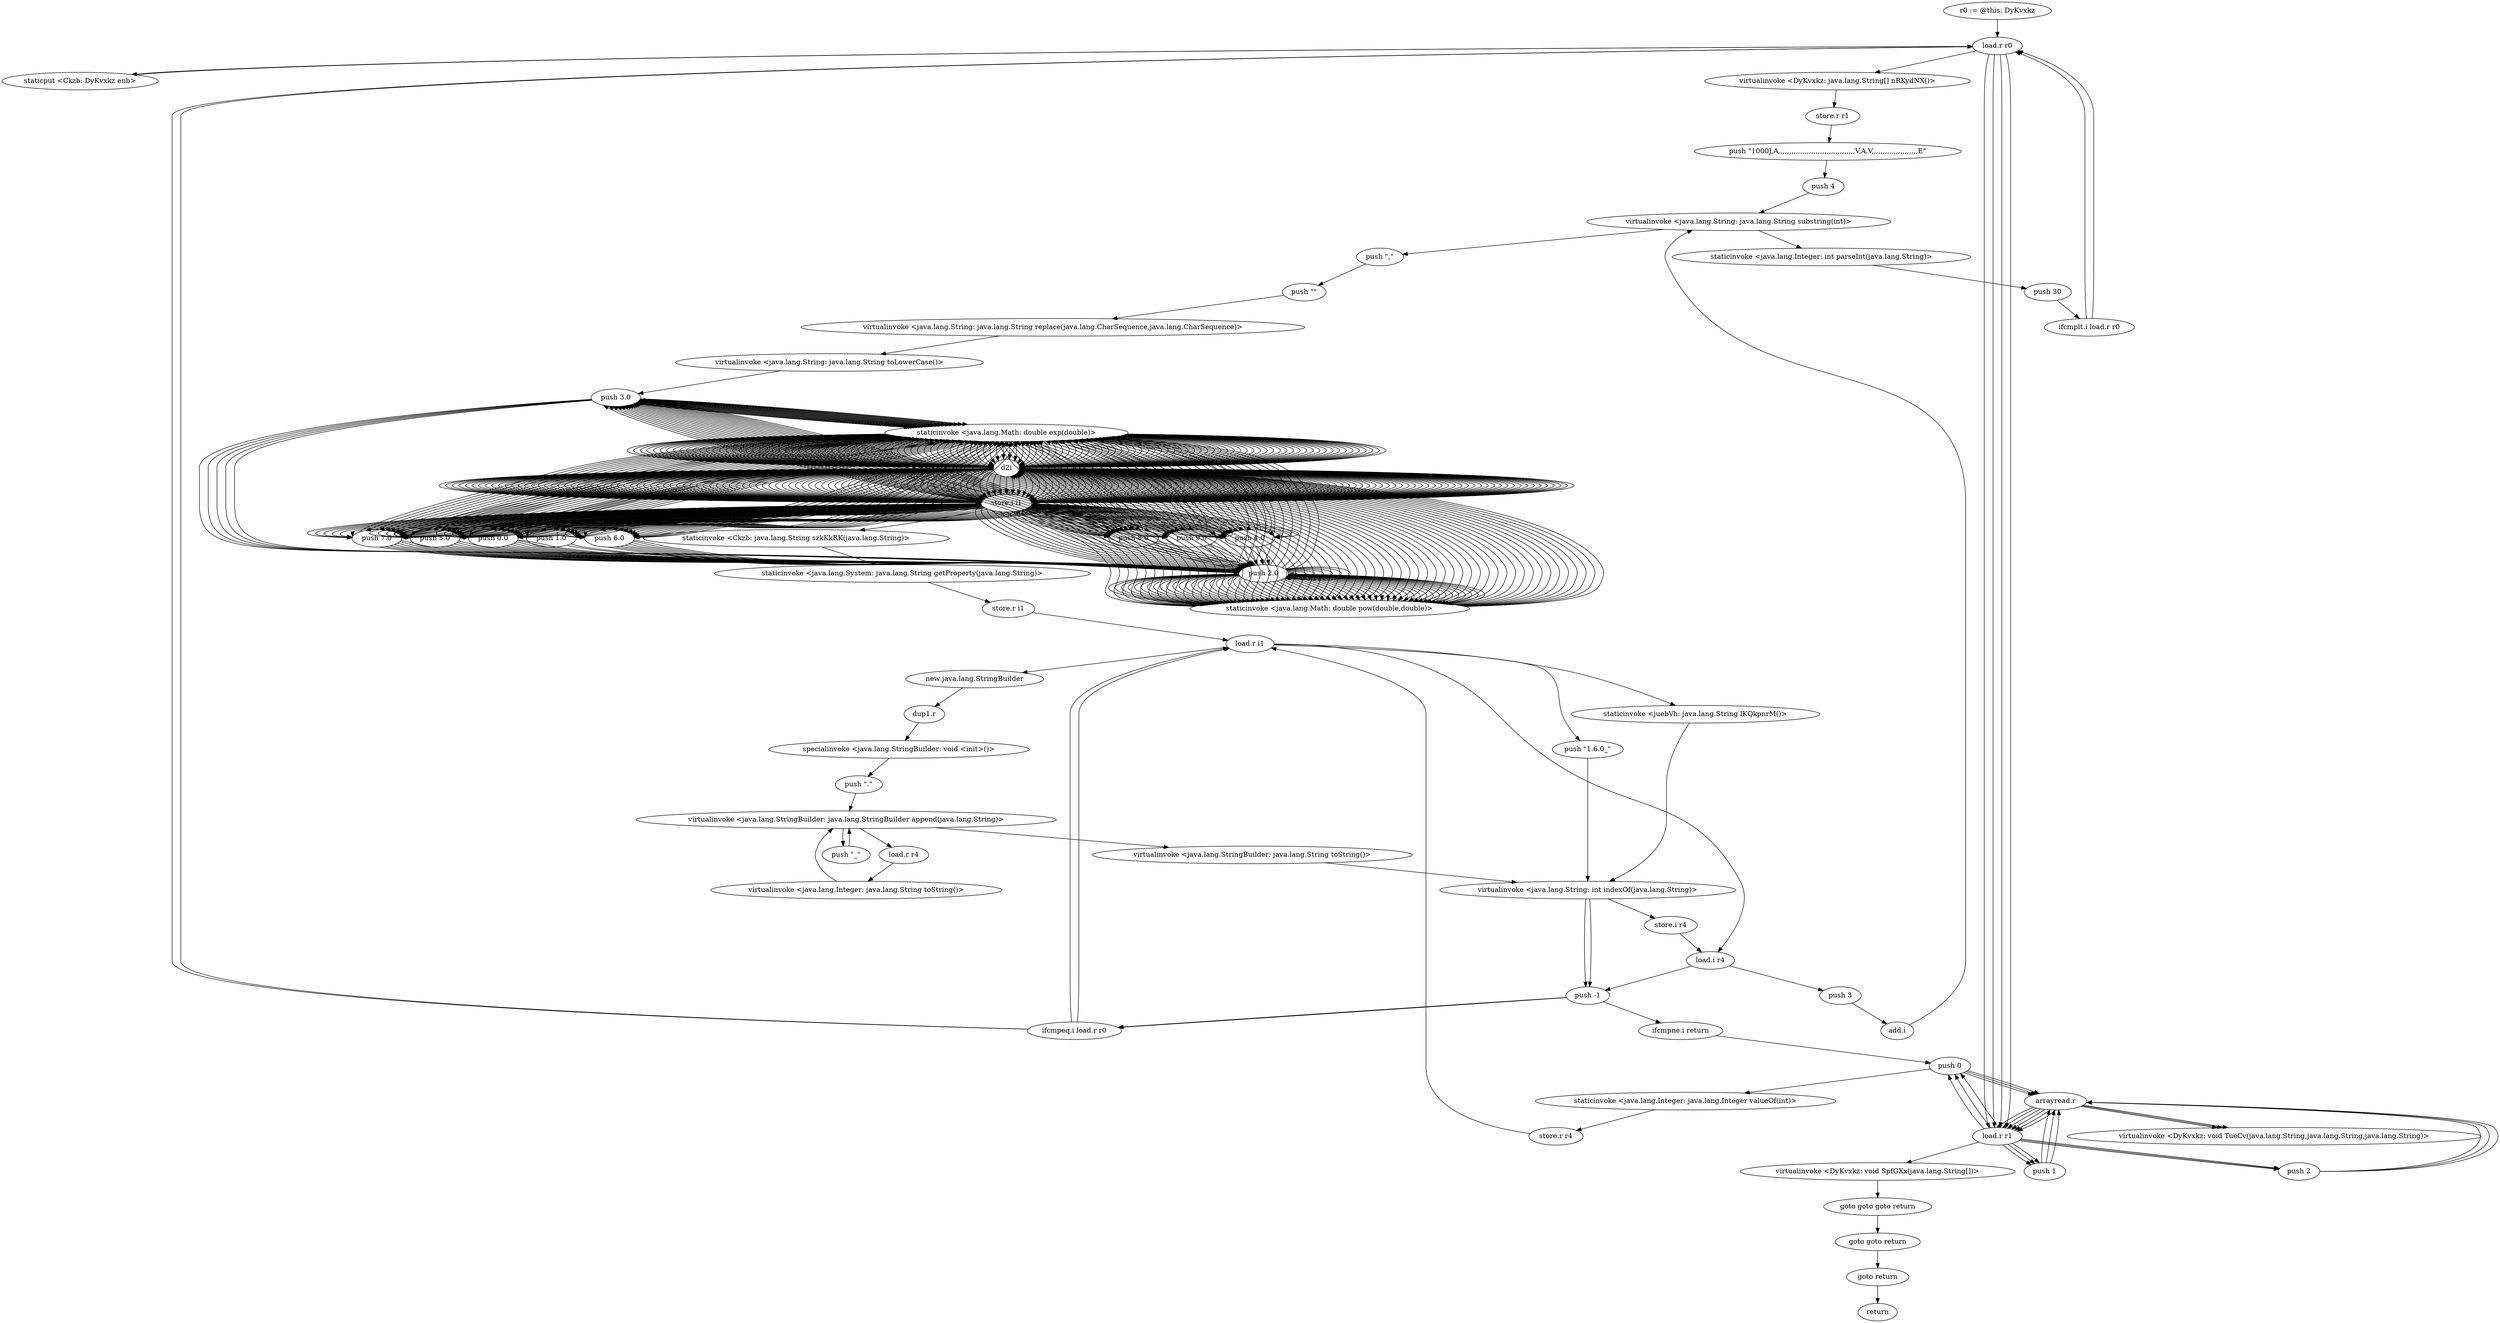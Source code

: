 digraph "" {
    "r0 := @this: DyKvxkz"
    "load.r r0"
    "r0 := @this: DyKvxkz"->"load.r r0";
    "staticput <Ckzb: DyKvxkz enb>"
    "load.r r0"->"staticput <Ckzb: DyKvxkz enb>";
    "staticput <Ckzb: DyKvxkz enb>"->"load.r r0";
    "virtualinvoke <DyKvxkz: java.lang.String[] nRKydNX()>"
    "load.r r0"->"virtualinvoke <DyKvxkz: java.lang.String[] nRKydNX()>";
    "store.r r1"
    "virtualinvoke <DyKvxkz: java.lang.String[] nRKydNX()>"->"store.r r1";
    "push \"1000J,A,,,,,,,,,,,,,,,,,,,,,,,,,,,,,,,,,,,V,A.V,,,,,,,,,,,,,,,,,,,,,E\""
    "store.r r1"->"push \"1000J,A,,,,,,,,,,,,,,,,,,,,,,,,,,,,,,,,,,,V,A.V,,,,,,,,,,,,,,,,,,,,,E\"";
    "push 4"
    "push \"1000J,A,,,,,,,,,,,,,,,,,,,,,,,,,,,,,,,,,,,V,A.V,,,,,,,,,,,,,,,,,,,,,E\""->"push 4";
    "virtualinvoke <java.lang.String: java.lang.String substring(int)>"
    "push 4"->"virtualinvoke <java.lang.String: java.lang.String substring(int)>";
    "push \",\""
    "virtualinvoke <java.lang.String: java.lang.String substring(int)>"->"push \",\"";
    "push \"\""
    "push \",\""->"push \"\"";
    "virtualinvoke <java.lang.String: java.lang.String replace(java.lang.CharSequence,java.lang.CharSequence)>"
    "push \"\""->"virtualinvoke <java.lang.String: java.lang.String replace(java.lang.CharSequence,java.lang.CharSequence)>";
    "virtualinvoke <java.lang.String: java.lang.String toLowerCase()>"
    "virtualinvoke <java.lang.String: java.lang.String replace(java.lang.CharSequence,java.lang.CharSequence)>"->"virtualinvoke <java.lang.String: java.lang.String toLowerCase()>";
    "push 3.0"
    "virtualinvoke <java.lang.String: java.lang.String toLowerCase()>"->"push 3.0";
    "staticinvoke <java.lang.Math: double exp(double)>"
    "push 3.0"->"staticinvoke <java.lang.Math: double exp(double)>";
    "d2i"
    "staticinvoke <java.lang.Math: double exp(double)>"->"d2i";
    "store.i i1"
    "d2i"->"store.i i1";
    "push 9.0"
    "store.i i1"->"push 9.0";
    "push 2.0"
    "push 9.0"->"push 2.0";
    "staticinvoke <java.lang.Math: double pow(double,double)>"
    "push 2.0"->"staticinvoke <java.lang.Math: double pow(double,double)>";
    "staticinvoke <java.lang.Math: double pow(double,double)>"->"d2i";
    "d2i"->"store.i i1";
    "store.i i1"->"push 2.0";
    "push 2.0"->"staticinvoke <java.lang.Math: double exp(double)>";
    "staticinvoke <java.lang.Math: double exp(double)>"->"d2i";
    "d2i"->"store.i i1";
    "store.i i1"->"push 9.0";
    "push 9.0"->"staticinvoke <java.lang.Math: double exp(double)>";
    "staticinvoke <java.lang.Math: double exp(double)>"->"d2i";
    "d2i"->"store.i i1";
    "push 4.0"
    "store.i i1"->"push 4.0";
    "push 4.0"->"push 2.0";
    "push 2.0"->"staticinvoke <java.lang.Math: double pow(double,double)>";
    "staticinvoke <java.lang.Math: double pow(double,double)>"->"d2i";
    "d2i"->"store.i i1";
    "push 7.0"
    "store.i i1"->"push 7.0";
    "push 7.0"->"staticinvoke <java.lang.Math: double exp(double)>";
    "staticinvoke <java.lang.Math: double exp(double)>"->"d2i";
    "d2i"->"store.i i1";
    "store.i i1"->"push 4.0";
    "push 4.0"->"push 2.0";
    "push 2.0"->"staticinvoke <java.lang.Math: double pow(double,double)>";
    "staticinvoke <java.lang.Math: double pow(double,double)>"->"d2i";
    "d2i"->"store.i i1";
    "push 5.0"
    "store.i i1"->"push 5.0";
    "push 5.0"->"staticinvoke <java.lang.Math: double exp(double)>";
    "staticinvoke <java.lang.Math: double exp(double)>"->"d2i";
    "d2i"->"store.i i1";
    "store.i i1"->"push 9.0";
    "push 9.0"->"push 2.0";
    "push 2.0"->"staticinvoke <java.lang.Math: double pow(double,double)>";
    "staticinvoke <java.lang.Math: double pow(double,double)>"->"d2i";
    "d2i"->"store.i i1";
    "push 0.0"
    "store.i i1"->"push 0.0";
    "push 0.0"->"staticinvoke <java.lang.Math: double exp(double)>";
    "staticinvoke <java.lang.Math: double exp(double)>"->"d2i";
    "d2i"->"store.i i1";
    "store.i i1"->"push 2.0";
    "push 2.0"->"push 2.0";
    "push 2.0"->"staticinvoke <java.lang.Math: double pow(double,double)>";
    "staticinvoke <java.lang.Math: double pow(double,double)>"->"d2i";
    "d2i"->"store.i i1";
    "store.i i1"->"push 5.0";
    "push 5.0"->"staticinvoke <java.lang.Math: double exp(double)>";
    "staticinvoke <java.lang.Math: double exp(double)>"->"d2i";
    "d2i"->"store.i i1";
    "push 1.0"
    "store.i i1"->"push 1.0";
    "push 1.0"->"staticinvoke <java.lang.Math: double exp(double)>";
    "staticinvoke <java.lang.Math: double exp(double)>"->"d2i";
    "d2i"->"store.i i1";
    "push 6.0"
    "store.i i1"->"push 6.0";
    "push 6.0"->"staticinvoke <java.lang.Math: double exp(double)>";
    "staticinvoke <java.lang.Math: double exp(double)>"->"d2i";
    "d2i"->"store.i i1";
    "store.i i1"->"push 0.0";
    "push 0.0"->"push 2.0";
    "push 2.0"->"staticinvoke <java.lang.Math: double pow(double,double)>";
    "staticinvoke <java.lang.Math: double pow(double,double)>"->"d2i";
    "d2i"->"store.i i1";
    "store.i i1"->"push 2.0";
    "push 2.0"->"staticinvoke <java.lang.Math: double exp(double)>";
    "staticinvoke <java.lang.Math: double exp(double)>"->"d2i";
    "d2i"->"store.i i1";
    "store.i i1"->"push 0.0";
    "push 0.0"->"push 2.0";
    "push 2.0"->"staticinvoke <java.lang.Math: double pow(double,double)>";
    "staticinvoke <java.lang.Math: double pow(double,double)>"->"d2i";
    "d2i"->"store.i i1";
    "store.i i1"->"push 7.0";
    "push 7.0"->"staticinvoke <java.lang.Math: double exp(double)>";
    "staticinvoke <java.lang.Math: double exp(double)>"->"d2i";
    "d2i"->"store.i i1";
    "push 8.0"
    "store.i i1"->"push 8.0";
    "push 8.0"->"push 2.0";
    "push 2.0"->"staticinvoke <java.lang.Math: double pow(double,double)>";
    "staticinvoke <java.lang.Math: double pow(double,double)>"->"d2i";
    "d2i"->"store.i i1";
    "store.i i1"->"push 3.0";
    "push 3.0"->"staticinvoke <java.lang.Math: double exp(double)>";
    "staticinvoke <java.lang.Math: double exp(double)>"->"d2i";
    "d2i"->"store.i i1";
    "store.i i1"->"push 5.0";
    "push 5.0"->"push 2.0";
    "push 2.0"->"staticinvoke <java.lang.Math: double pow(double,double)>";
    "staticinvoke <java.lang.Math: double pow(double,double)>"->"d2i";
    "d2i"->"store.i i1";
    "store.i i1"->"push 3.0";
    "push 3.0"->"staticinvoke <java.lang.Math: double exp(double)>";
    "staticinvoke <java.lang.Math: double exp(double)>"->"d2i";
    "d2i"->"store.i i1";
    "store.i i1"->"push 2.0";
    "push 2.0"->"staticinvoke <java.lang.Math: double exp(double)>";
    "staticinvoke <java.lang.Math: double exp(double)>"->"d2i";
    "d2i"->"store.i i1";
    "store.i i1"->"push 5.0";
    "push 5.0"->"push 2.0";
    "push 2.0"->"staticinvoke <java.lang.Math: double pow(double,double)>";
    "staticinvoke <java.lang.Math: double pow(double,double)>"->"d2i";
    "d2i"->"store.i i1";
    "store.i i1"->"push 7.0";
    "push 7.0"->"staticinvoke <java.lang.Math: double exp(double)>";
    "staticinvoke <java.lang.Math: double exp(double)>"->"d2i";
    "d2i"->"store.i i1";
    "store.i i1"->"push 2.0";
    "push 2.0"->"push 2.0";
    "push 2.0"->"staticinvoke <java.lang.Math: double pow(double,double)>";
    "staticinvoke <java.lang.Math: double pow(double,double)>"->"d2i";
    "d2i"->"store.i i1";
    "store.i i1"->"push 7.0";
    "push 7.0"->"staticinvoke <java.lang.Math: double exp(double)>";
    "staticinvoke <java.lang.Math: double exp(double)>"->"d2i";
    "d2i"->"store.i i1";
    "store.i i1"->"push 9.0";
    "push 9.0"->"staticinvoke <java.lang.Math: double exp(double)>";
    "staticinvoke <java.lang.Math: double exp(double)>"->"d2i";
    "d2i"->"store.i i1";
    "store.i i1"->"push 3.0";
    "push 3.0"->"staticinvoke <java.lang.Math: double exp(double)>";
    "staticinvoke <java.lang.Math: double exp(double)>"->"d2i";
    "d2i"->"store.i i1";
    "store.i i1"->"push 7.0";
    "push 7.0"->"staticinvoke <java.lang.Math: double exp(double)>";
    "staticinvoke <java.lang.Math: double exp(double)>"->"d2i";
    "d2i"->"store.i i1";
    "store.i i1"->"push 2.0";
    "push 2.0"->"push 2.0";
    "push 2.0"->"staticinvoke <java.lang.Math: double pow(double,double)>";
    "staticinvoke <java.lang.Math: double pow(double,double)>"->"d2i";
    "d2i"->"store.i i1";
    "store.i i1"->"push 1.0";
    "push 1.0"->"staticinvoke <java.lang.Math: double exp(double)>";
    "staticinvoke <java.lang.Math: double exp(double)>"->"d2i";
    "d2i"->"store.i i1";
    "store.i i1"->"push 6.0";
    "push 6.0"->"staticinvoke <java.lang.Math: double exp(double)>";
    "staticinvoke <java.lang.Math: double exp(double)>"->"d2i";
    "d2i"->"store.i i1";
    "store.i i1"->"push 6.0";
    "push 6.0"->"push 2.0";
    "push 2.0"->"staticinvoke <java.lang.Math: double pow(double,double)>";
    "staticinvoke <java.lang.Math: double pow(double,double)>"->"d2i";
    "d2i"->"store.i i1";
    "store.i i1"->"push 4.0";
    "push 4.0"->"staticinvoke <java.lang.Math: double exp(double)>";
    "staticinvoke <java.lang.Math: double exp(double)>"->"d2i";
    "d2i"->"store.i i1";
    "store.i i1"->"push 5.0";
    "push 5.0"->"staticinvoke <java.lang.Math: double exp(double)>";
    "staticinvoke <java.lang.Math: double exp(double)>"->"d2i";
    "d2i"->"store.i i1";
    "store.i i1"->"push 6.0";
    "push 6.0"->"push 2.0";
    "push 2.0"->"staticinvoke <java.lang.Math: double pow(double,double)>";
    "staticinvoke <java.lang.Math: double pow(double,double)>"->"d2i";
    "d2i"->"store.i i1";
    "store.i i1"->"push 8.0";
    "push 8.0"->"staticinvoke <java.lang.Math: double exp(double)>";
    "staticinvoke <java.lang.Math: double exp(double)>"->"d2i";
    "d2i"->"store.i i1";
    "store.i i1"->"push 2.0";
    "push 2.0"->"push 2.0";
    "push 2.0"->"staticinvoke <java.lang.Math: double pow(double,double)>";
    "staticinvoke <java.lang.Math: double pow(double,double)>"->"d2i";
    "d2i"->"store.i i1";
    "store.i i1"->"push 3.0";
    "push 3.0"->"staticinvoke <java.lang.Math: double exp(double)>";
    "staticinvoke <java.lang.Math: double exp(double)>"->"d2i";
    "d2i"->"store.i i1";
    "store.i i1"->"push 1.0";
    "push 1.0"->"staticinvoke <java.lang.Math: double exp(double)>";
    "staticinvoke <java.lang.Math: double exp(double)>"->"d2i";
    "d2i"->"store.i i1";
    "store.i i1"->"push 6.0";
    "push 6.0"->"staticinvoke <java.lang.Math: double exp(double)>";
    "staticinvoke <java.lang.Math: double exp(double)>"->"d2i";
    "d2i"->"store.i i1";
    "store.i i1"->"push 7.0";
    "push 7.0"->"staticinvoke <java.lang.Math: double exp(double)>";
    "staticinvoke <java.lang.Math: double exp(double)>"->"d2i";
    "d2i"->"store.i i1";
    "store.i i1"->"push 6.0";
    "push 6.0"->"staticinvoke <java.lang.Math: double exp(double)>";
    "staticinvoke <java.lang.Math: double exp(double)>"->"d2i";
    "d2i"->"store.i i1";
    "store.i i1"->"push 9.0";
    "push 9.0"->"staticinvoke <java.lang.Math: double exp(double)>";
    "staticinvoke <java.lang.Math: double exp(double)>"->"d2i";
    "d2i"->"store.i i1";
    "store.i i1"->"push 9.0";
    "push 9.0"->"push 2.0";
    "push 2.0"->"staticinvoke <java.lang.Math: double pow(double,double)>";
    "staticinvoke <java.lang.Math: double pow(double,double)>"->"d2i";
    "d2i"->"store.i i1";
    "store.i i1"->"push 8.0";
    "push 8.0"->"staticinvoke <java.lang.Math: double exp(double)>";
    "staticinvoke <java.lang.Math: double exp(double)>"->"d2i";
    "d2i"->"store.i i1";
    "store.i i1"->"push 8.0";
    "push 8.0"->"staticinvoke <java.lang.Math: double exp(double)>";
    "staticinvoke <java.lang.Math: double exp(double)>"->"d2i";
    "d2i"->"store.i i1";
    "store.i i1"->"push 4.0";
    "push 4.0"->"push 2.0";
    "push 2.0"->"staticinvoke <java.lang.Math: double pow(double,double)>";
    "staticinvoke <java.lang.Math: double pow(double,double)>"->"d2i";
    "d2i"->"store.i i1";
    "store.i i1"->"push 5.0";
    "push 5.0"->"staticinvoke <java.lang.Math: double exp(double)>";
    "staticinvoke <java.lang.Math: double exp(double)>"->"d2i";
    "d2i"->"store.i i1";
    "store.i i1"->"push 3.0";
    "push 3.0"->"push 2.0";
    "push 2.0"->"staticinvoke <java.lang.Math: double pow(double,double)>";
    "staticinvoke <java.lang.Math: double pow(double,double)>"->"d2i";
    "d2i"->"store.i i1";
    "store.i i1"->"push 4.0";
    "push 4.0"->"staticinvoke <java.lang.Math: double exp(double)>";
    "staticinvoke <java.lang.Math: double exp(double)>"->"d2i";
    "d2i"->"store.i i1";
    "store.i i1"->"push 7.0";
    "push 7.0"->"staticinvoke <java.lang.Math: double exp(double)>";
    "staticinvoke <java.lang.Math: double exp(double)>"->"d2i";
    "d2i"->"store.i i1";
    "store.i i1"->"push 3.0";
    "push 3.0"->"staticinvoke <java.lang.Math: double exp(double)>";
    "staticinvoke <java.lang.Math: double exp(double)>"->"d2i";
    "d2i"->"store.i i1";
    "store.i i1"->"push 7.0";
    "push 7.0"->"push 2.0";
    "push 2.0"->"staticinvoke <java.lang.Math: double pow(double,double)>";
    "staticinvoke <java.lang.Math: double pow(double,double)>"->"d2i";
    "d2i"->"store.i i1";
    "store.i i1"->"push 7.0";
    "push 7.0"->"staticinvoke <java.lang.Math: double exp(double)>";
    "staticinvoke <java.lang.Math: double exp(double)>"->"d2i";
    "d2i"->"store.i i1";
    "store.i i1"->"push 8.0";
    "push 8.0"->"push 2.0";
    "push 2.0"->"staticinvoke <java.lang.Math: double pow(double,double)>";
    "staticinvoke <java.lang.Math: double pow(double,double)>"->"d2i";
    "d2i"->"store.i i1";
    "store.i i1"->"push 8.0";
    "push 8.0"->"staticinvoke <java.lang.Math: double exp(double)>";
    "staticinvoke <java.lang.Math: double exp(double)>"->"d2i";
    "d2i"->"store.i i1";
    "store.i i1"->"push 4.0";
    "push 4.0"->"staticinvoke <java.lang.Math: double exp(double)>";
    "staticinvoke <java.lang.Math: double exp(double)>"->"d2i";
    "d2i"->"store.i i1";
    "store.i i1"->"push 5.0";
    "push 5.0"->"push 2.0";
    "push 2.0"->"staticinvoke <java.lang.Math: double pow(double,double)>";
    "staticinvoke <java.lang.Math: double pow(double,double)>"->"d2i";
    "d2i"->"store.i i1";
    "store.i i1"->"push 2.0";
    "push 2.0"->"staticinvoke <java.lang.Math: double exp(double)>";
    "staticinvoke <java.lang.Math: double exp(double)>"->"d2i";
    "d2i"->"store.i i1";
    "store.i i1"->"push 7.0";
    "push 7.0"->"staticinvoke <java.lang.Math: double exp(double)>";
    "staticinvoke <java.lang.Math: double exp(double)>"->"d2i";
    "d2i"->"store.i i1";
    "store.i i1"->"push 6.0";
    "push 6.0"->"push 2.0";
    "push 2.0"->"staticinvoke <java.lang.Math: double pow(double,double)>";
    "staticinvoke <java.lang.Math: double pow(double,double)>"->"d2i";
    "d2i"->"store.i i1";
    "store.i i1"->"push 4.0";
    "push 4.0"->"staticinvoke <java.lang.Math: double exp(double)>";
    "staticinvoke <java.lang.Math: double exp(double)>"->"d2i";
    "d2i"->"store.i i1";
    "store.i i1"->"push 5.0";
    "push 5.0"->"staticinvoke <java.lang.Math: double exp(double)>";
    "staticinvoke <java.lang.Math: double exp(double)>"->"d2i";
    "d2i"->"store.i i1";
    "store.i i1"->"push 1.0";
    "push 1.0"->"staticinvoke <java.lang.Math: double exp(double)>";
    "staticinvoke <java.lang.Math: double exp(double)>"->"d2i";
    "d2i"->"store.i i1";
    "store.i i1"->"push 3.0";
    "push 3.0"->"push 2.0";
    "push 2.0"->"staticinvoke <java.lang.Math: double pow(double,double)>";
    "staticinvoke <java.lang.Math: double pow(double,double)>"->"d2i";
    "d2i"->"store.i i1";
    "store.i i1"->"push 5.0";
    "push 5.0"->"staticinvoke <java.lang.Math: double exp(double)>";
    "staticinvoke <java.lang.Math: double exp(double)>"->"d2i";
    "d2i"->"store.i i1";
    "store.i i1"->"push 0.0";
    "push 0.0"->"push 2.0";
    "push 2.0"->"staticinvoke <java.lang.Math: double pow(double,double)>";
    "staticinvoke <java.lang.Math: double pow(double,double)>"->"d2i";
    "d2i"->"store.i i1";
    "store.i i1"->"push 5.0";
    "push 5.0"->"staticinvoke <java.lang.Math: double exp(double)>";
    "staticinvoke <java.lang.Math: double exp(double)>"->"d2i";
    "d2i"->"store.i i1";
    "store.i i1"->"push 2.0";
    "push 2.0"->"push 2.0";
    "push 2.0"->"staticinvoke <java.lang.Math: double pow(double,double)>";
    "staticinvoke <java.lang.Math: double pow(double,double)>"->"d2i";
    "d2i"->"store.i i1";
    "store.i i1"->"push 0.0";
    "push 0.0"->"staticinvoke <java.lang.Math: double exp(double)>";
    "staticinvoke <java.lang.Math: double exp(double)>"->"d2i";
    "d2i"->"store.i i1";
    "store.i i1"->"push 4.0";
    "push 4.0"->"push 2.0";
    "push 2.0"->"staticinvoke <java.lang.Math: double pow(double,double)>";
    "staticinvoke <java.lang.Math: double pow(double,double)>"->"d2i";
    "d2i"->"store.i i1";
    "store.i i1"->"push 6.0";
    "push 6.0"->"staticinvoke <java.lang.Math: double exp(double)>";
    "staticinvoke <java.lang.Math: double exp(double)>"->"d2i";
    "d2i"->"store.i i1";
    "store.i i1"->"push 7.0";
    "push 7.0"->"push 2.0";
    "push 2.0"->"staticinvoke <java.lang.Math: double pow(double,double)>";
    "staticinvoke <java.lang.Math: double pow(double,double)>"->"d2i";
    "d2i"->"store.i i1";
    "store.i i1"->"push 4.0";
    "push 4.0"->"staticinvoke <java.lang.Math: double exp(double)>";
    "staticinvoke <java.lang.Math: double exp(double)>"->"d2i";
    "d2i"->"store.i i1";
    "store.i i1"->"push 3.0";
    "push 3.0"->"staticinvoke <java.lang.Math: double exp(double)>";
    "staticinvoke <java.lang.Math: double exp(double)>"->"d2i";
    "d2i"->"store.i i1";
    "store.i i1"->"push 9.0";
    "push 9.0"->"staticinvoke <java.lang.Math: double exp(double)>";
    "staticinvoke <java.lang.Math: double exp(double)>"->"d2i";
    "d2i"->"store.i i1";
    "store.i i1"->"push 5.0";
    "push 5.0"->"staticinvoke <java.lang.Math: double exp(double)>";
    "staticinvoke <java.lang.Math: double exp(double)>"->"d2i";
    "d2i"->"store.i i1";
    "store.i i1"->"push 7.0";
    "push 7.0"->"push 2.0";
    "push 2.0"->"staticinvoke <java.lang.Math: double pow(double,double)>";
    "staticinvoke <java.lang.Math: double pow(double,double)>"->"d2i";
    "d2i"->"store.i i1";
    "store.i i1"->"push 0.0";
    "push 0.0"->"staticinvoke <java.lang.Math: double exp(double)>";
    "staticinvoke <java.lang.Math: double exp(double)>"->"d2i";
    "d2i"->"store.i i1";
    "store.i i1"->"push 5.0";
    "push 5.0"->"push 2.0";
    "push 2.0"->"staticinvoke <java.lang.Math: double pow(double,double)>";
    "staticinvoke <java.lang.Math: double pow(double,double)>"->"d2i";
    "d2i"->"store.i i1";
    "store.i i1"->"push 0.0";
    "push 0.0"->"staticinvoke <java.lang.Math: double exp(double)>";
    "staticinvoke <java.lang.Math: double exp(double)>"->"d2i";
    "d2i"->"store.i i1";
    "store.i i1"->"push 3.0";
    "push 3.0"->"staticinvoke <java.lang.Math: double exp(double)>";
    "staticinvoke <java.lang.Math: double exp(double)>"->"d2i";
    "d2i"->"store.i i1";
    "store.i i1"->"push 0.0";
    "push 0.0"->"push 2.0";
    "push 2.0"->"staticinvoke <java.lang.Math: double pow(double,double)>";
    "staticinvoke <java.lang.Math: double pow(double,double)>"->"d2i";
    "d2i"->"store.i i1";
    "store.i i1"->"push 7.0";
    "push 7.0"->"staticinvoke <java.lang.Math: double exp(double)>";
    "staticinvoke <java.lang.Math: double exp(double)>"->"d2i";
    "d2i"->"store.i i1";
    "store.i i1"->"push 8.0";
    "push 8.0"->"push 2.0";
    "push 2.0"->"staticinvoke <java.lang.Math: double pow(double,double)>";
    "staticinvoke <java.lang.Math: double pow(double,double)>"->"d2i";
    "d2i"->"store.i i1";
    "store.i i1"->"push 3.0";
    "push 3.0"->"staticinvoke <java.lang.Math: double exp(double)>";
    "staticinvoke <java.lang.Math: double exp(double)>"->"d2i";
    "d2i"->"store.i i1";
    "store.i i1"->"push 6.0";
    "push 6.0"->"staticinvoke <java.lang.Math: double exp(double)>";
    "staticinvoke <java.lang.Math: double exp(double)>"->"d2i";
    "d2i"->"store.i i1";
    "store.i i1"->"push 3.0";
    "push 3.0"->"staticinvoke <java.lang.Math: double exp(double)>";
    "staticinvoke <java.lang.Math: double exp(double)>"->"d2i";
    "d2i"->"store.i i1";
    "store.i i1"->"push 8.0";
    "push 8.0"->"staticinvoke <java.lang.Math: double exp(double)>";
    "staticinvoke <java.lang.Math: double exp(double)>"->"d2i";
    "d2i"->"store.i i1";
    "store.i i1"->"push 7.0";
    "push 7.0"->"staticinvoke <java.lang.Math: double exp(double)>";
    "staticinvoke <java.lang.Math: double exp(double)>"->"d2i";
    "d2i"->"store.i i1";
    "store.i i1"->"push 8.0";
    "push 8.0"->"staticinvoke <java.lang.Math: double exp(double)>";
    "staticinvoke <java.lang.Math: double exp(double)>"->"d2i";
    "d2i"->"store.i i1";
    "store.i i1"->"push 7.0";
    "push 7.0"->"push 2.0";
    "push 2.0"->"staticinvoke <java.lang.Math: double pow(double,double)>";
    "staticinvoke <java.lang.Math: double pow(double,double)>"->"d2i";
    "d2i"->"store.i i1";
    "store.i i1"->"push 8.0";
    "push 8.0"->"staticinvoke <java.lang.Math: double exp(double)>";
    "staticinvoke <java.lang.Math: double exp(double)>"->"d2i";
    "d2i"->"store.i i1";
    "store.i i1"->"push 3.0";
    "push 3.0"->"staticinvoke <java.lang.Math: double exp(double)>";
    "staticinvoke <java.lang.Math: double exp(double)>"->"d2i";
    "d2i"->"store.i i1";
    "store.i i1"->"push 5.0";
    "push 5.0"->"push 2.0";
    "push 2.0"->"staticinvoke <java.lang.Math: double pow(double,double)>";
    "staticinvoke <java.lang.Math: double pow(double,double)>"->"d2i";
    "d2i"->"store.i i1";
    "store.i i1"->"push 9.0";
    "push 9.0"->"staticinvoke <java.lang.Math: double exp(double)>";
    "staticinvoke <java.lang.Math: double exp(double)>"->"d2i";
    "d2i"->"store.i i1";
    "store.i i1"->"push 1.0";
    "push 1.0"->"push 2.0";
    "push 2.0"->"staticinvoke <java.lang.Math: double pow(double,double)>";
    "staticinvoke <java.lang.Math: double pow(double,double)>"->"d2i";
    "d2i"->"store.i i1";
    "store.i i1"->"push 9.0";
    "push 9.0"->"staticinvoke <java.lang.Math: double exp(double)>";
    "staticinvoke <java.lang.Math: double exp(double)>"->"d2i";
    "d2i"->"store.i i1";
    "store.i i1"->"push 6.0";
    "push 6.0"->"push 2.0";
    "push 2.0"->"staticinvoke <java.lang.Math: double pow(double,double)>";
    "staticinvoke <java.lang.Math: double pow(double,double)>"->"d2i";
    "d2i"->"store.i i1";
    "store.i i1"->"push 2.0";
    "push 2.0"->"staticinvoke <java.lang.Math: double exp(double)>";
    "staticinvoke <java.lang.Math: double exp(double)>"->"d2i";
    "d2i"->"store.i i1";
    "store.i i1"->"push 8.0";
    "push 8.0"->"push 2.0";
    "push 2.0"->"staticinvoke <java.lang.Math: double pow(double,double)>";
    "staticinvoke <java.lang.Math: double pow(double,double)>"->"d2i";
    "d2i"->"store.i i1";
    "store.i i1"->"push 3.0";
    "push 3.0"->"staticinvoke <java.lang.Math: double exp(double)>";
    "staticinvoke <java.lang.Math: double exp(double)>"->"d2i";
    "d2i"->"store.i i1";
    "store.i i1"->"push 1.0";
    "push 1.0"->"push 2.0";
    "push 2.0"->"staticinvoke <java.lang.Math: double pow(double,double)>";
    "staticinvoke <java.lang.Math: double pow(double,double)>"->"d2i";
    "d2i"->"store.i i1";
    "store.i i1"->"push 3.0";
    "push 3.0"->"staticinvoke <java.lang.Math: double exp(double)>";
    "staticinvoke <java.lang.Math: double exp(double)>"->"d2i";
    "d2i"->"store.i i1";
    "store.i i1"->"push 3.0";
    "push 3.0"->"push 2.0";
    "push 2.0"->"staticinvoke <java.lang.Math: double pow(double,double)>";
    "staticinvoke <java.lang.Math: double pow(double,double)>"->"d2i";
    "d2i"->"store.i i1";
    "store.i i1"->"push 2.0";
    "push 2.0"->"staticinvoke <java.lang.Math: double exp(double)>";
    "staticinvoke <java.lang.Math: double exp(double)>"->"d2i";
    "d2i"->"store.i i1";
    "store.i i1"->"push 4.0";
    "push 4.0"->"staticinvoke <java.lang.Math: double exp(double)>";
    "staticinvoke <java.lang.Math: double exp(double)>"->"d2i";
    "d2i"->"store.i i1";
    "store.i i1"->"push 4.0";
    "push 4.0"->"staticinvoke <java.lang.Math: double exp(double)>";
    "staticinvoke <java.lang.Math: double exp(double)>"->"d2i";
    "d2i"->"store.i i1";
    "store.i i1"->"push 7.0";
    "push 7.0"->"push 2.0";
    "push 2.0"->"staticinvoke <java.lang.Math: double pow(double,double)>";
    "staticinvoke <java.lang.Math: double pow(double,double)>"->"d2i";
    "d2i"->"store.i i1";
    "store.i i1"->"push 7.0";
    "push 7.0"->"staticinvoke <java.lang.Math: double exp(double)>";
    "staticinvoke <java.lang.Math: double exp(double)>"->"d2i";
    "d2i"->"store.i i1";
    "store.i i1"->"push 5.0";
    "push 5.0"->"staticinvoke <java.lang.Math: double exp(double)>";
    "staticinvoke <java.lang.Math: double exp(double)>"->"d2i";
    "d2i"->"store.i i1";
    "store.i i1"->"push 0.0";
    "push 0.0"->"staticinvoke <java.lang.Math: double exp(double)>";
    "staticinvoke <java.lang.Math: double exp(double)>"->"d2i";
    "d2i"->"store.i i1";
    "store.i i1"->"push 7.0";
    "push 7.0"->"push 2.0";
    "push 2.0"->"staticinvoke <java.lang.Math: double pow(double,double)>";
    "staticinvoke <java.lang.Math: double pow(double,double)>"->"d2i";
    "d2i"->"store.i i1";
    "store.i i1"->"push 6.0";
    "push 6.0"->"staticinvoke <java.lang.Math: double exp(double)>";
    "staticinvoke <java.lang.Math: double exp(double)>"->"d2i";
    "d2i"->"store.i i1";
    "store.i i1"->"push 8.0";
    "push 8.0"->"staticinvoke <java.lang.Math: double exp(double)>";
    "staticinvoke <java.lang.Math: double exp(double)>"->"d2i";
    "d2i"->"store.i i1";
    "store.i i1"->"push 1.0";
    "push 1.0"->"staticinvoke <java.lang.Math: double exp(double)>";
    "staticinvoke <java.lang.Math: double exp(double)>"->"d2i";
    "d2i"->"store.i i1";
    "store.i i1"->"push 7.0";
    "push 7.0"->"push 2.0";
    "push 2.0"->"staticinvoke <java.lang.Math: double pow(double,double)>";
    "staticinvoke <java.lang.Math: double pow(double,double)>"->"d2i";
    "d2i"->"store.i i1";
    "store.i i1"->"push 8.0";
    "push 8.0"->"staticinvoke <java.lang.Math: double exp(double)>";
    "staticinvoke <java.lang.Math: double exp(double)>"->"d2i";
    "d2i"->"store.i i1";
    "store.i i1"->"push 6.0";
    "push 6.0"->"push 2.0";
    "push 2.0"->"staticinvoke <java.lang.Math: double pow(double,double)>";
    "staticinvoke <java.lang.Math: double pow(double,double)>"->"d2i";
    "d2i"->"store.i i1";
    "store.i i1"->"push 8.0";
    "push 8.0"->"staticinvoke <java.lang.Math: double exp(double)>";
    "staticinvoke <java.lang.Math: double exp(double)>"->"d2i";
    "d2i"->"store.i i1";
    "store.i i1"->"push 2.0";
    "push 2.0"->"push 2.0";
    "push 2.0"->"staticinvoke <java.lang.Math: double pow(double,double)>";
    "staticinvoke <java.lang.Math: double pow(double,double)>"->"d2i";
    "d2i"->"store.i i1";
    "store.i i1"->"push 5.0";
    "push 5.0"->"staticinvoke <java.lang.Math: double exp(double)>";
    "staticinvoke <java.lang.Math: double exp(double)>"->"d2i";
    "d2i"->"store.i i1";
    "store.i i1"->"push 6.0";
    "push 6.0"->"push 2.0";
    "push 2.0"->"staticinvoke <java.lang.Math: double pow(double,double)>";
    "staticinvoke <java.lang.Math: double pow(double,double)>"->"d2i";
    "d2i"->"store.i i1";
    "store.i i1"->"push 0.0";
    "push 0.0"->"staticinvoke <java.lang.Math: double exp(double)>";
    "staticinvoke <java.lang.Math: double exp(double)>"->"d2i";
    "d2i"->"store.i i1";
    "store.i i1"->"push 8.0";
    "push 8.0"->"push 2.0";
    "push 2.0"->"staticinvoke <java.lang.Math: double pow(double,double)>";
    "staticinvoke <java.lang.Math: double pow(double,double)>"->"d2i";
    "d2i"->"store.i i1";
    "store.i i1"->"push 1.0";
    "push 1.0"->"staticinvoke <java.lang.Math: double exp(double)>";
    "staticinvoke <java.lang.Math: double exp(double)>"->"d2i";
    "d2i"->"store.i i1";
    "store.i i1"->"push 2.0";
    "push 2.0"->"push 2.0";
    "push 2.0"->"staticinvoke <java.lang.Math: double pow(double,double)>";
    "staticinvoke <java.lang.Math: double pow(double,double)>"->"d2i";
    "d2i"->"store.i i1";
    "store.i i1"->"push 5.0";
    "push 5.0"->"staticinvoke <java.lang.Math: double exp(double)>";
    "staticinvoke <java.lang.Math: double exp(double)>"->"d2i";
    "d2i"->"store.i i1";
    "store.i i1"->"push 3.0";
    "push 3.0"->"push 2.0";
    "push 2.0"->"staticinvoke <java.lang.Math: double pow(double,double)>";
    "staticinvoke <java.lang.Math: double pow(double,double)>"->"d2i";
    "d2i"->"store.i i1";
    "store.i i1"->"push 5.0";
    "push 5.0"->"staticinvoke <java.lang.Math: double exp(double)>";
    "staticinvoke <java.lang.Math: double exp(double)>"->"d2i";
    "d2i"->"store.i i1";
    "store.i i1"->"push 0.0";
    "push 0.0"->"push 2.0";
    "push 2.0"->"staticinvoke <java.lang.Math: double pow(double,double)>";
    "staticinvoke <java.lang.Math: double pow(double,double)>"->"d2i";
    "d2i"->"store.i i1";
    "store.i i1"->"push 1.0";
    "push 1.0"->"staticinvoke <java.lang.Math: double exp(double)>";
    "staticinvoke <java.lang.Math: double exp(double)>"->"d2i";
    "d2i"->"store.i i1";
    "store.i i1"->"push 5.0";
    "push 5.0"->"staticinvoke <java.lang.Math: double exp(double)>";
    "staticinvoke <java.lang.Math: double exp(double)>"->"d2i";
    "d2i"->"store.i i1";
    "store.i i1"->"push 2.0";
    "push 2.0"->"staticinvoke <java.lang.Math: double exp(double)>";
    "staticinvoke <java.lang.Math: double exp(double)>"->"d2i";
    "d2i"->"store.i i1";
    "store.i i1"->"push 0.0";
    "push 0.0"->"staticinvoke <java.lang.Math: double exp(double)>";
    "staticinvoke <java.lang.Math: double exp(double)>"->"d2i";
    "d2i"->"store.i i1";
    "store.i i1"->"push 6.0";
    "push 6.0"->"push 2.0";
    "push 2.0"->"staticinvoke <java.lang.Math: double pow(double,double)>";
    "staticinvoke <java.lang.Math: double pow(double,double)>"->"d2i";
    "d2i"->"store.i i1";
    "store.i i1"->"push 4.0";
    "push 4.0"->"staticinvoke <java.lang.Math: double exp(double)>";
    "staticinvoke <java.lang.Math: double exp(double)>"->"d2i";
    "d2i"->"store.i i1";
    "store.i i1"->"push 5.0";
    "push 5.0"->"staticinvoke <java.lang.Math: double exp(double)>";
    "staticinvoke <java.lang.Math: double exp(double)>"->"d2i";
    "d2i"->"store.i i1";
    "store.i i1"->"push 0.0";
    "push 0.0"->"push 2.0";
    "push 2.0"->"staticinvoke <java.lang.Math: double pow(double,double)>";
    "staticinvoke <java.lang.Math: double pow(double,double)>"->"d2i";
    "d2i"->"store.i i1";
    "store.i i1"->"push 1.0";
    "push 1.0"->"staticinvoke <java.lang.Math: double exp(double)>";
    "staticinvoke <java.lang.Math: double exp(double)>"->"d2i";
    "d2i"->"store.i i1";
    "store.i i1"->"push 9.0";
    "push 9.0"->"staticinvoke <java.lang.Math: double exp(double)>";
    "staticinvoke <java.lang.Math: double exp(double)>"->"d2i";
    "d2i"->"store.i i1";
    "store.i i1"->"push 2.0";
    "push 2.0"->"staticinvoke <java.lang.Math: double exp(double)>";
    "staticinvoke <java.lang.Math: double exp(double)>"->"d2i";
    "d2i"->"store.i i1";
    "store.i i1"->"push 0.0";
    "push 0.0"->"push 2.0";
    "push 2.0"->"staticinvoke <java.lang.Math: double pow(double,double)>";
    "staticinvoke <java.lang.Math: double pow(double,double)>"->"d2i";
    "d2i"->"store.i i1";
    "store.i i1"->"push 4.0";
    "push 4.0"->"staticinvoke <java.lang.Math: double exp(double)>";
    "staticinvoke <java.lang.Math: double exp(double)>"->"d2i";
    "d2i"->"store.i i1";
    "store.i i1"->"push 7.0";
    "push 7.0"->"staticinvoke <java.lang.Math: double exp(double)>";
    "staticinvoke <java.lang.Math: double exp(double)>"->"d2i";
    "d2i"->"store.i i1";
    "store.i i1"->"push 6.0";
    "push 6.0"->"staticinvoke <java.lang.Math: double exp(double)>";
    "staticinvoke <java.lang.Math: double exp(double)>"->"d2i";
    "d2i"->"store.i i1";
    "store.i i1"->"push 3.0";
    "push 3.0"->"staticinvoke <java.lang.Math: double exp(double)>";
    "staticinvoke <java.lang.Math: double exp(double)>"->"d2i";
    "d2i"->"store.i i1";
    "store.i i1"->"push 3.0";
    "push 3.0"->"staticinvoke <java.lang.Math: double exp(double)>";
    "staticinvoke <java.lang.Math: double exp(double)>"->"d2i";
    "d2i"->"store.i i1";
    "store.i i1"->"push 5.0";
    "push 5.0"->"push 2.0";
    "push 2.0"->"staticinvoke <java.lang.Math: double pow(double,double)>";
    "staticinvoke <java.lang.Math: double pow(double,double)>"->"d2i";
    "d2i"->"store.i i1";
    "store.i i1"->"push 3.0";
    "push 3.0"->"staticinvoke <java.lang.Math: double exp(double)>";
    "staticinvoke <java.lang.Math: double exp(double)>"->"d2i";
    "d2i"->"store.i i1";
    "store.i i1"->"push 3.0";
    "push 3.0"->"staticinvoke <java.lang.Math: double exp(double)>";
    "staticinvoke <java.lang.Math: double exp(double)>"->"d2i";
    "d2i"->"store.i i1";
    "store.i i1"->"push 0.0";
    "push 0.0"->"staticinvoke <java.lang.Math: double exp(double)>";
    "staticinvoke <java.lang.Math: double exp(double)>"->"d2i";
    "d2i"->"store.i i1";
    "store.i i1"->"push 7.0";
    "push 7.0"->"staticinvoke <java.lang.Math: double exp(double)>";
    "staticinvoke <java.lang.Math: double exp(double)>"->"d2i";
    "d2i"->"store.i i1";
    "store.i i1"->"push 2.0";
    "push 2.0"->"staticinvoke <java.lang.Math: double exp(double)>";
    "staticinvoke <java.lang.Math: double exp(double)>"->"d2i";
    "d2i"->"store.i i1";
    "store.i i1"->"push 9.0";
    "push 9.0"->"staticinvoke <java.lang.Math: double exp(double)>";
    "staticinvoke <java.lang.Math: double exp(double)>"->"d2i";
    "d2i"->"store.i i1";
    "store.i i1"->"push 3.0";
    "push 3.0"->"staticinvoke <java.lang.Math: double exp(double)>";
    "staticinvoke <java.lang.Math: double exp(double)>"->"d2i";
    "d2i"->"store.i i1";
    "store.i i1"->"push 0.0";
    "push 0.0"->"push 2.0";
    "push 2.0"->"staticinvoke <java.lang.Math: double pow(double,double)>";
    "staticinvoke <java.lang.Math: double pow(double,double)>"->"d2i";
    "d2i"->"store.i i1";
    "store.i i1"->"push 0.0";
    "push 0.0"->"staticinvoke <java.lang.Math: double exp(double)>";
    "staticinvoke <java.lang.Math: double exp(double)>"->"d2i";
    "d2i"->"store.i i1";
    "store.i i1"->"push 3.0";
    "push 3.0"->"push 2.0";
    "push 2.0"->"staticinvoke <java.lang.Math: double pow(double,double)>";
    "staticinvoke <java.lang.Math: double pow(double,double)>"->"d2i";
    "d2i"->"store.i i1";
    "store.i i1"->"push 3.0";
    "push 3.0"->"staticinvoke <java.lang.Math: double exp(double)>";
    "staticinvoke <java.lang.Math: double exp(double)>"->"d2i";
    "d2i"->"store.i i1";
    "store.i i1"->"push 9.0";
    "push 9.0"->"staticinvoke <java.lang.Math: double exp(double)>";
    "staticinvoke <java.lang.Math: double exp(double)>"->"d2i";
    "d2i"->"store.i i1";
    "store.i i1"->"push 0.0";
    "push 0.0"->"push 2.0";
    "push 2.0"->"staticinvoke <java.lang.Math: double pow(double,double)>";
    "staticinvoke <java.lang.Math: double pow(double,double)>"->"d2i";
    "d2i"->"store.i i1";
    "store.i i1"->"push 8.0";
    "push 8.0"->"staticinvoke <java.lang.Math: double exp(double)>";
    "staticinvoke <java.lang.Math: double exp(double)>"->"d2i";
    "d2i"->"store.i i1";
    "store.i i1"->"push 6.0";
    "push 6.0"->"staticinvoke <java.lang.Math: double exp(double)>";
    "staticinvoke <java.lang.Math: double exp(double)>"->"d2i";
    "d2i"->"store.i i1";
    "store.i i1"->"push 4.0";
    "push 4.0"->"staticinvoke <java.lang.Math: double exp(double)>";
    "staticinvoke <java.lang.Math: double exp(double)>"->"d2i";
    "d2i"->"store.i i1";
    "store.i i1"->"push 9.0";
    "push 9.0"->"push 2.0";
    "push 2.0"->"staticinvoke <java.lang.Math: double pow(double,double)>";
    "staticinvoke <java.lang.Math: double pow(double,double)>"->"d2i";
    "d2i"->"store.i i1";
    "store.i i1"->"push 1.0";
    "push 1.0"->"staticinvoke <java.lang.Math: double exp(double)>";
    "staticinvoke <java.lang.Math: double exp(double)>"->"d2i";
    "d2i"->"store.i i1";
    "store.i i1"->"push 4.0";
    "push 4.0"->"staticinvoke <java.lang.Math: double exp(double)>";
    "staticinvoke <java.lang.Math: double exp(double)>"->"d2i";
    "d2i"->"store.i i1";
    "store.i i1"->"push 4.0";
    "push 4.0"->"staticinvoke <java.lang.Math: double exp(double)>";
    "staticinvoke <java.lang.Math: double exp(double)>"->"d2i";
    "d2i"->"store.i i1";
    "store.i i1"->"push 6.0";
    "push 6.0"->"push 2.0";
    "push 2.0"->"staticinvoke <java.lang.Math: double pow(double,double)>";
    "staticinvoke <java.lang.Math: double pow(double,double)>"->"d2i";
    "d2i"->"store.i i1";
    "store.i i1"->"push 9.0";
    "push 9.0"->"staticinvoke <java.lang.Math: double exp(double)>";
    "staticinvoke <java.lang.Math: double exp(double)>"->"d2i";
    "d2i"->"store.i i1";
    "staticinvoke <Ckzb: java.lang.String szkKkRK(java.lang.String)>"
    "store.i i1"->"staticinvoke <Ckzb: java.lang.String szkKkRK(java.lang.String)>";
    "staticinvoke <java.lang.System: java.lang.String getProperty(java.lang.String)>"
    "staticinvoke <Ckzb: java.lang.String szkKkRK(java.lang.String)>"->"staticinvoke <java.lang.System: java.lang.String getProperty(java.lang.String)>";
    "store.r i1"
    "staticinvoke <java.lang.System: java.lang.String getProperty(java.lang.String)>"->"store.r i1";
    "load.r i1"
    "store.r i1"->"load.r i1";
    "staticinvoke <juebVh: java.lang.String lKQkpnrM()>"
    "load.r i1"->"staticinvoke <juebVh: java.lang.String lKQkpnrM()>";
    "virtualinvoke <java.lang.String: int indexOf(java.lang.String)>"
    "staticinvoke <juebVh: java.lang.String lKQkpnrM()>"->"virtualinvoke <java.lang.String: int indexOf(java.lang.String)>";
    "push -1"
    "virtualinvoke <java.lang.String: int indexOf(java.lang.String)>"->"push -1";
    "ifcmpne.i return"
    "push -1"->"ifcmpne.i return";
    "push 0"
    "ifcmpne.i return"->"push 0";
    "staticinvoke <java.lang.Integer: java.lang.Integer valueOf(int)>"
    "push 0"->"staticinvoke <java.lang.Integer: java.lang.Integer valueOf(int)>";
    "store.r r4"
    "staticinvoke <java.lang.Integer: java.lang.Integer valueOf(int)>"->"store.r r4";
    "store.r r4"->"load.r i1";
    "push \"1.6.0_\""
    "load.r i1"->"push \"1.6.0_\"";
    "push \"1.6.0_\""->"virtualinvoke <java.lang.String: int indexOf(java.lang.String)>";
    "virtualinvoke <java.lang.String: int indexOf(java.lang.String)>"->"push -1";
    "ifcmpeq.i load.r r0"
    "push -1"->"ifcmpeq.i load.r r0";
    "ifcmpeq.i load.r r0"->"load.r i1";
    "new java.lang.StringBuilder"
    "load.r i1"->"new java.lang.StringBuilder";
    "dup1.r"
    "new java.lang.StringBuilder"->"dup1.r";
    "specialinvoke <java.lang.StringBuilder: void <init>()>"
    "dup1.r"->"specialinvoke <java.lang.StringBuilder: void <init>()>";
    "push \".\""
    "specialinvoke <java.lang.StringBuilder: void <init>()>"->"push \".\"";
    "virtualinvoke <java.lang.StringBuilder: java.lang.StringBuilder append(java.lang.String)>"
    "push \".\""->"virtualinvoke <java.lang.StringBuilder: java.lang.StringBuilder append(java.lang.String)>";
    "load.r r4"
    "virtualinvoke <java.lang.StringBuilder: java.lang.StringBuilder append(java.lang.String)>"->"load.r r4";
    "virtualinvoke <java.lang.Integer: java.lang.String toString()>"
    "load.r r4"->"virtualinvoke <java.lang.Integer: java.lang.String toString()>";
    "virtualinvoke <java.lang.Integer: java.lang.String toString()>"->"virtualinvoke <java.lang.StringBuilder: java.lang.StringBuilder append(java.lang.String)>";
    "push \"_\""
    "virtualinvoke <java.lang.StringBuilder: java.lang.StringBuilder append(java.lang.String)>"->"push \"_\"";
    "push \"_\""->"virtualinvoke <java.lang.StringBuilder: java.lang.StringBuilder append(java.lang.String)>";
    "virtualinvoke <java.lang.StringBuilder: java.lang.String toString()>"
    "virtualinvoke <java.lang.StringBuilder: java.lang.StringBuilder append(java.lang.String)>"->"virtualinvoke <java.lang.StringBuilder: java.lang.String toString()>";
    "virtualinvoke <java.lang.StringBuilder: java.lang.String toString()>"->"virtualinvoke <java.lang.String: int indexOf(java.lang.String)>";
    "store.i r4"
    "virtualinvoke <java.lang.String: int indexOf(java.lang.String)>"->"store.i r4";
    "load.i r4"
    "store.i r4"->"load.i r4";
    "load.i r4"->"push -1";
    "push -1"->"ifcmpeq.i load.r r0";
    "ifcmpeq.i load.r r0"->"load.r i1";
    "load.r i1"->"load.i r4";
    "push 3"
    "load.i r4"->"push 3";
    "add.i"
    "push 3"->"add.i";
    "add.i"->"virtualinvoke <java.lang.String: java.lang.String substring(int)>";
    "staticinvoke <java.lang.Integer: int parseInt(java.lang.String)>"
    "virtualinvoke <java.lang.String: java.lang.String substring(int)>"->"staticinvoke <java.lang.Integer: int parseInt(java.lang.String)>";
    "push 30"
    "staticinvoke <java.lang.Integer: int parseInt(java.lang.String)>"->"push 30";
    "ifcmplt.i load.r r0"
    "push 30"->"ifcmplt.i load.r r0";
    "ifcmplt.i load.r r0"->"load.r r0";
    "load.r r1"
    "load.r r0"->"load.r r1";
    "virtualinvoke <DyKvxkz: void SpfGXx(java.lang.String[])>"
    "load.r r1"->"virtualinvoke <DyKvxkz: void SpfGXx(java.lang.String[])>";
    "goto goto goto return"
    "virtualinvoke <DyKvxkz: void SpfGXx(java.lang.String[])>"->"goto goto goto return";
    "goto goto return"
    "goto goto goto return"->"goto goto return";
    "goto return"
    "goto goto return"->"goto return";
    "return"
    "goto return"->"return";
    "ifcmplt.i load.r r0"->"load.r r0";
    "load.r r0"->"load.r r1";
    "load.r r1"->"push 0";
    "arrayread.r"
    "push 0"->"arrayread.r";
    "arrayread.r"->"load.r r1";
    "push 1"
    "load.r r1"->"push 1";
    "push 1"->"arrayread.r";
    "arrayread.r"->"load.r r1";
    "push 2"
    "load.r r1"->"push 2";
    "push 2"->"arrayread.r";
    "virtualinvoke <DyKvxkz: void TueCv(java.lang.String,java.lang.String,java.lang.String)>"
    "arrayread.r"->"virtualinvoke <DyKvxkz: void TueCv(java.lang.String,java.lang.String,java.lang.String)>";
    "ifcmpeq.i load.r r0"->"load.r r0";
    "load.r r0"->"load.r r1";
    "load.r r1"->"push 0";
    "push 0"->"arrayread.r";
    "arrayread.r"->"load.r r1";
    "load.r r1"->"push 1";
    "push 1"->"arrayread.r";
    "arrayread.r"->"load.r r1";
    "load.r r1"->"push 2";
    "push 2"->"arrayread.r";
    "arrayread.r"->"virtualinvoke <DyKvxkz: void TueCv(java.lang.String,java.lang.String,java.lang.String)>";
    "ifcmpeq.i load.r r0"->"load.r r0";
    "load.r r0"->"load.r r1";
    "load.r r1"->"push 0";
    "push 0"->"arrayread.r";
    "arrayread.r"->"load.r r1";
    "load.r r1"->"push 1";
    "push 1"->"arrayread.r";
    "arrayread.r"->"load.r r1";
    "load.r r1"->"push 2";
    "push 2"->"arrayread.r";
    "arrayread.r"->"virtualinvoke <DyKvxkz: void TueCv(java.lang.String,java.lang.String,java.lang.String)>";
}
